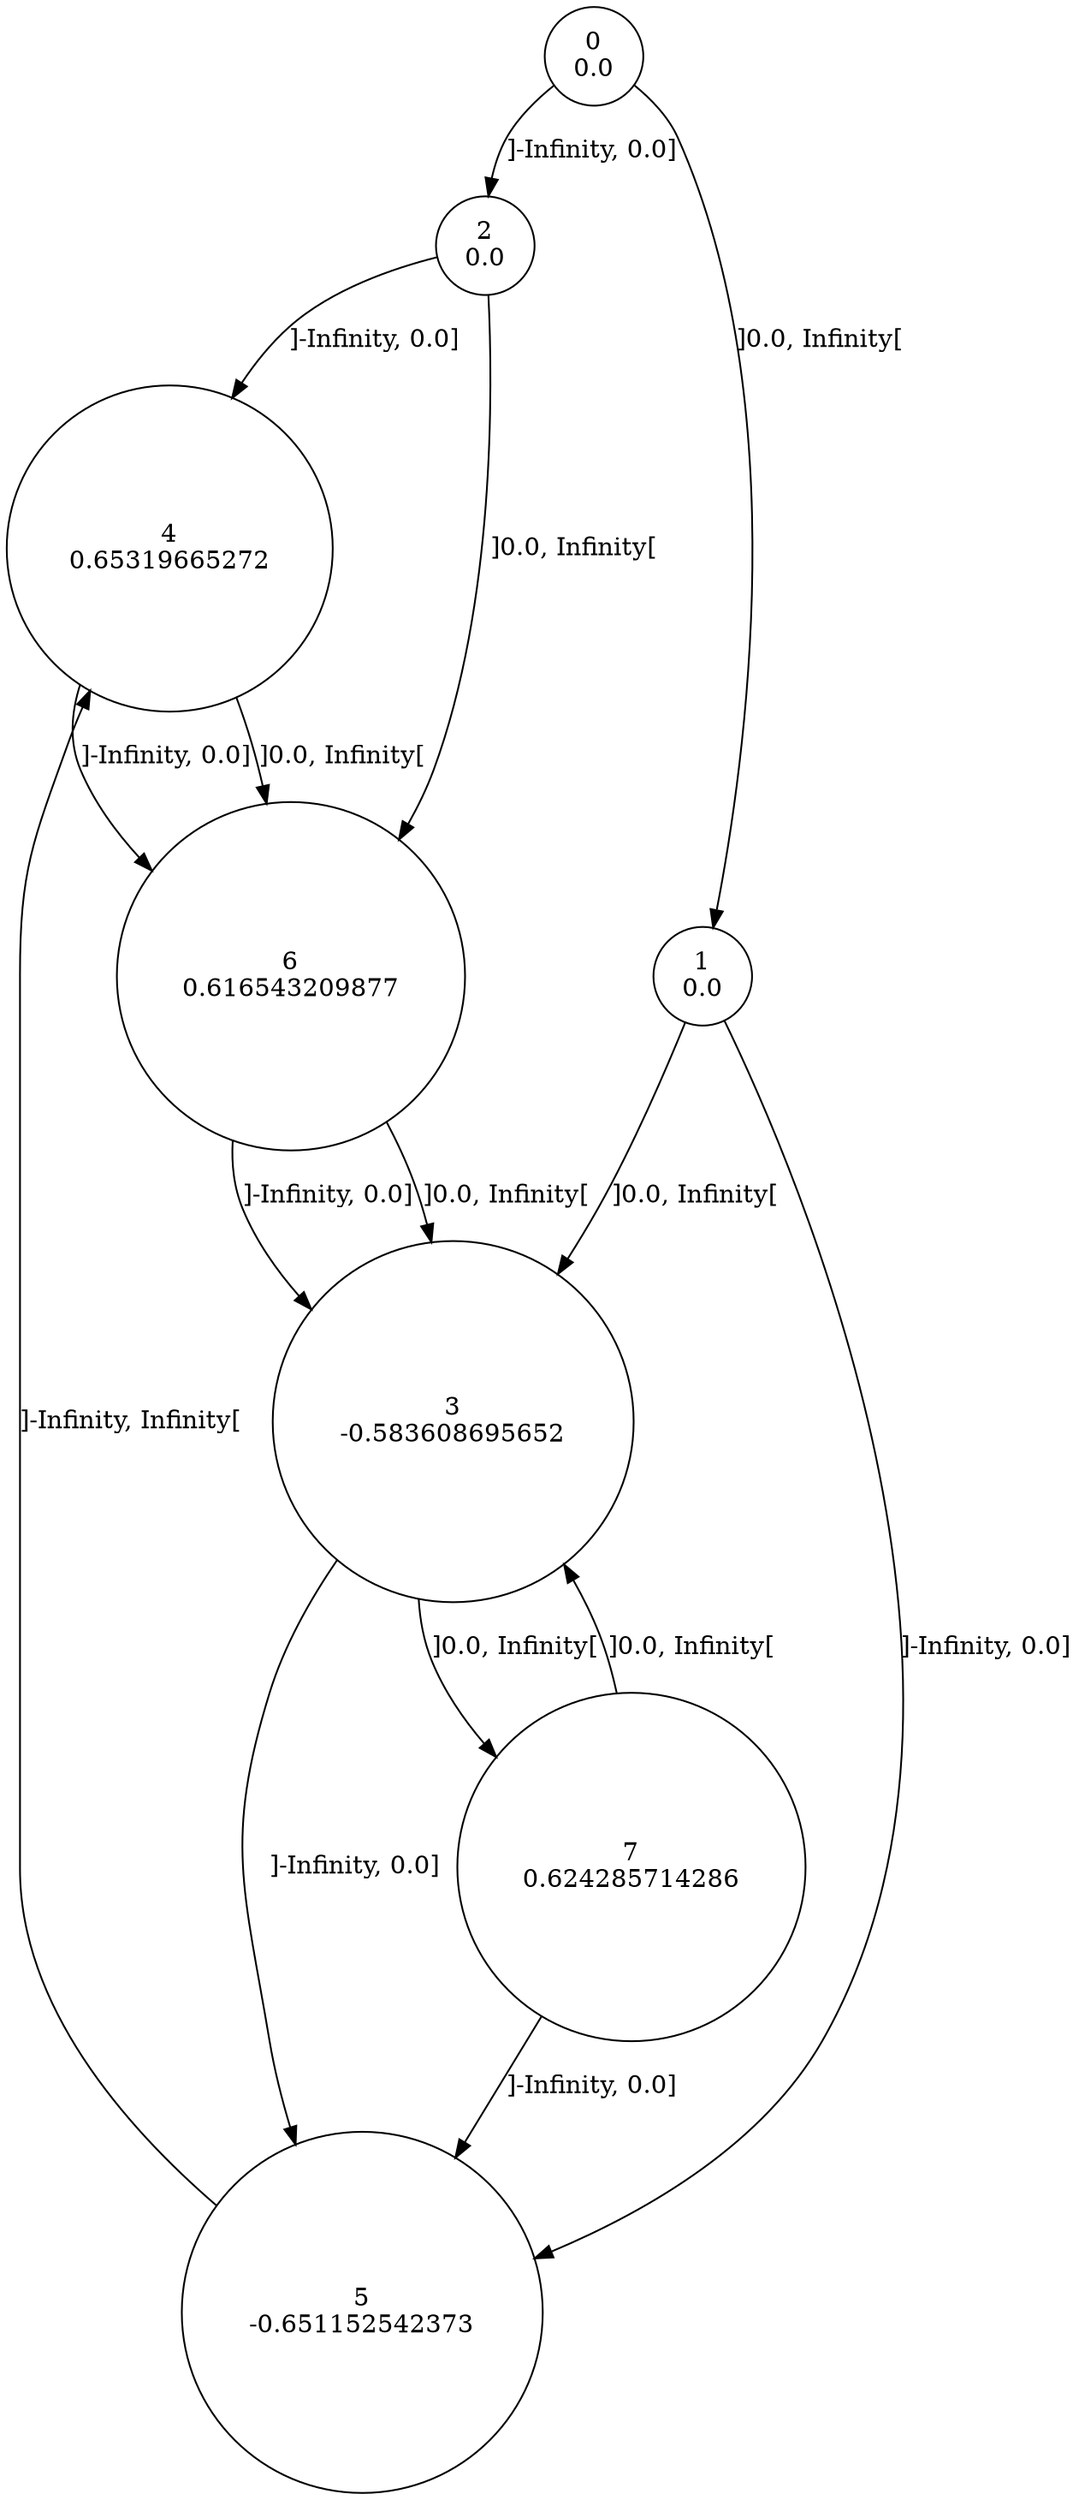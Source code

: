 digraph a {
0 [shape=circle, label="0\n0.0"];
	0 -> 2 [label="]-Infinity, 0.0]"];
	0 -> 1 [label="]0.0, Infinity["];
1 [shape=circle, label="1\n0.0"];
	1 -> 5 [label="]-Infinity, 0.0]"];
	1 -> 3 [label="]0.0, Infinity["];
2 [shape=circle, label="2\n0.0"];
	2 -> 4 [label="]-Infinity, 0.0]"];
	2 -> 6 [label="]0.0, Infinity["];
3 [shape=circle, label="3\n-0.583608695652"];
	3 -> 5 [label="]-Infinity, 0.0]"];
	3 -> 7 [label="]0.0, Infinity["];
4 [shape=circle, label="4\n0.65319665272"];
	4 -> 6 [label="]-Infinity, 0.0]"];
	4 -> 6 [label="]0.0, Infinity["];
5 [shape=circle, label="5\n-0.651152542373"];
	5 -> 4 [label="]-Infinity, Infinity["];
6 [shape=circle, label="6\n0.616543209877"];
	6 -> 3 [label="]-Infinity, 0.0]"];
	6 -> 3 [label="]0.0, Infinity["];
7 [shape=circle, label="7\n0.624285714286"];
	7 -> 5 [label="]-Infinity, 0.0]"];
	7 -> 3 [label="]0.0, Infinity["];
}